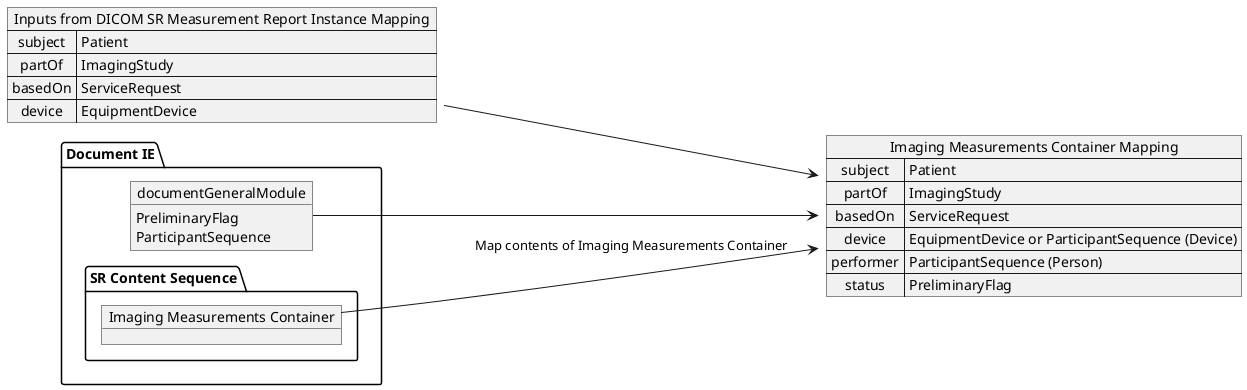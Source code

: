@startuml dicom_sr_document_ie_mapping
left to right direction

map "Inputs from DICOM SR Measurement Report Instance Mapping" as inputs {
    subject => Patient
    partOf => ImagingStudy
    basedOn => ServiceRequest
    device => EquipmentDevice
}

package "Document IE" {
    object documentGeneralModule {
        PreliminaryFlag
        ParticipantSequence
    }
    package "SR Content Sequence" as srContentSequence {
        object "Imaging Measurements Container" as imagingMeasurements
    }
}

map "Imaging Measurements Container Mapping" as imagingMeasurementsMapping {
    subject => Patient
    partOf => ImagingStudy
    basedOn => ServiceRequest
    device => EquipmentDevice or ParticipantSequence (Device)
    performer => ParticipantSequence (Person)
    status => PreliminaryFlag
}

imagingMeasurements --> imagingMeasurementsMapping: Map contents of Imaging Measurements Container
inputs --> imagingMeasurementsMapping
documentGeneralModule --> imagingMeasurementsMapping
@enduml